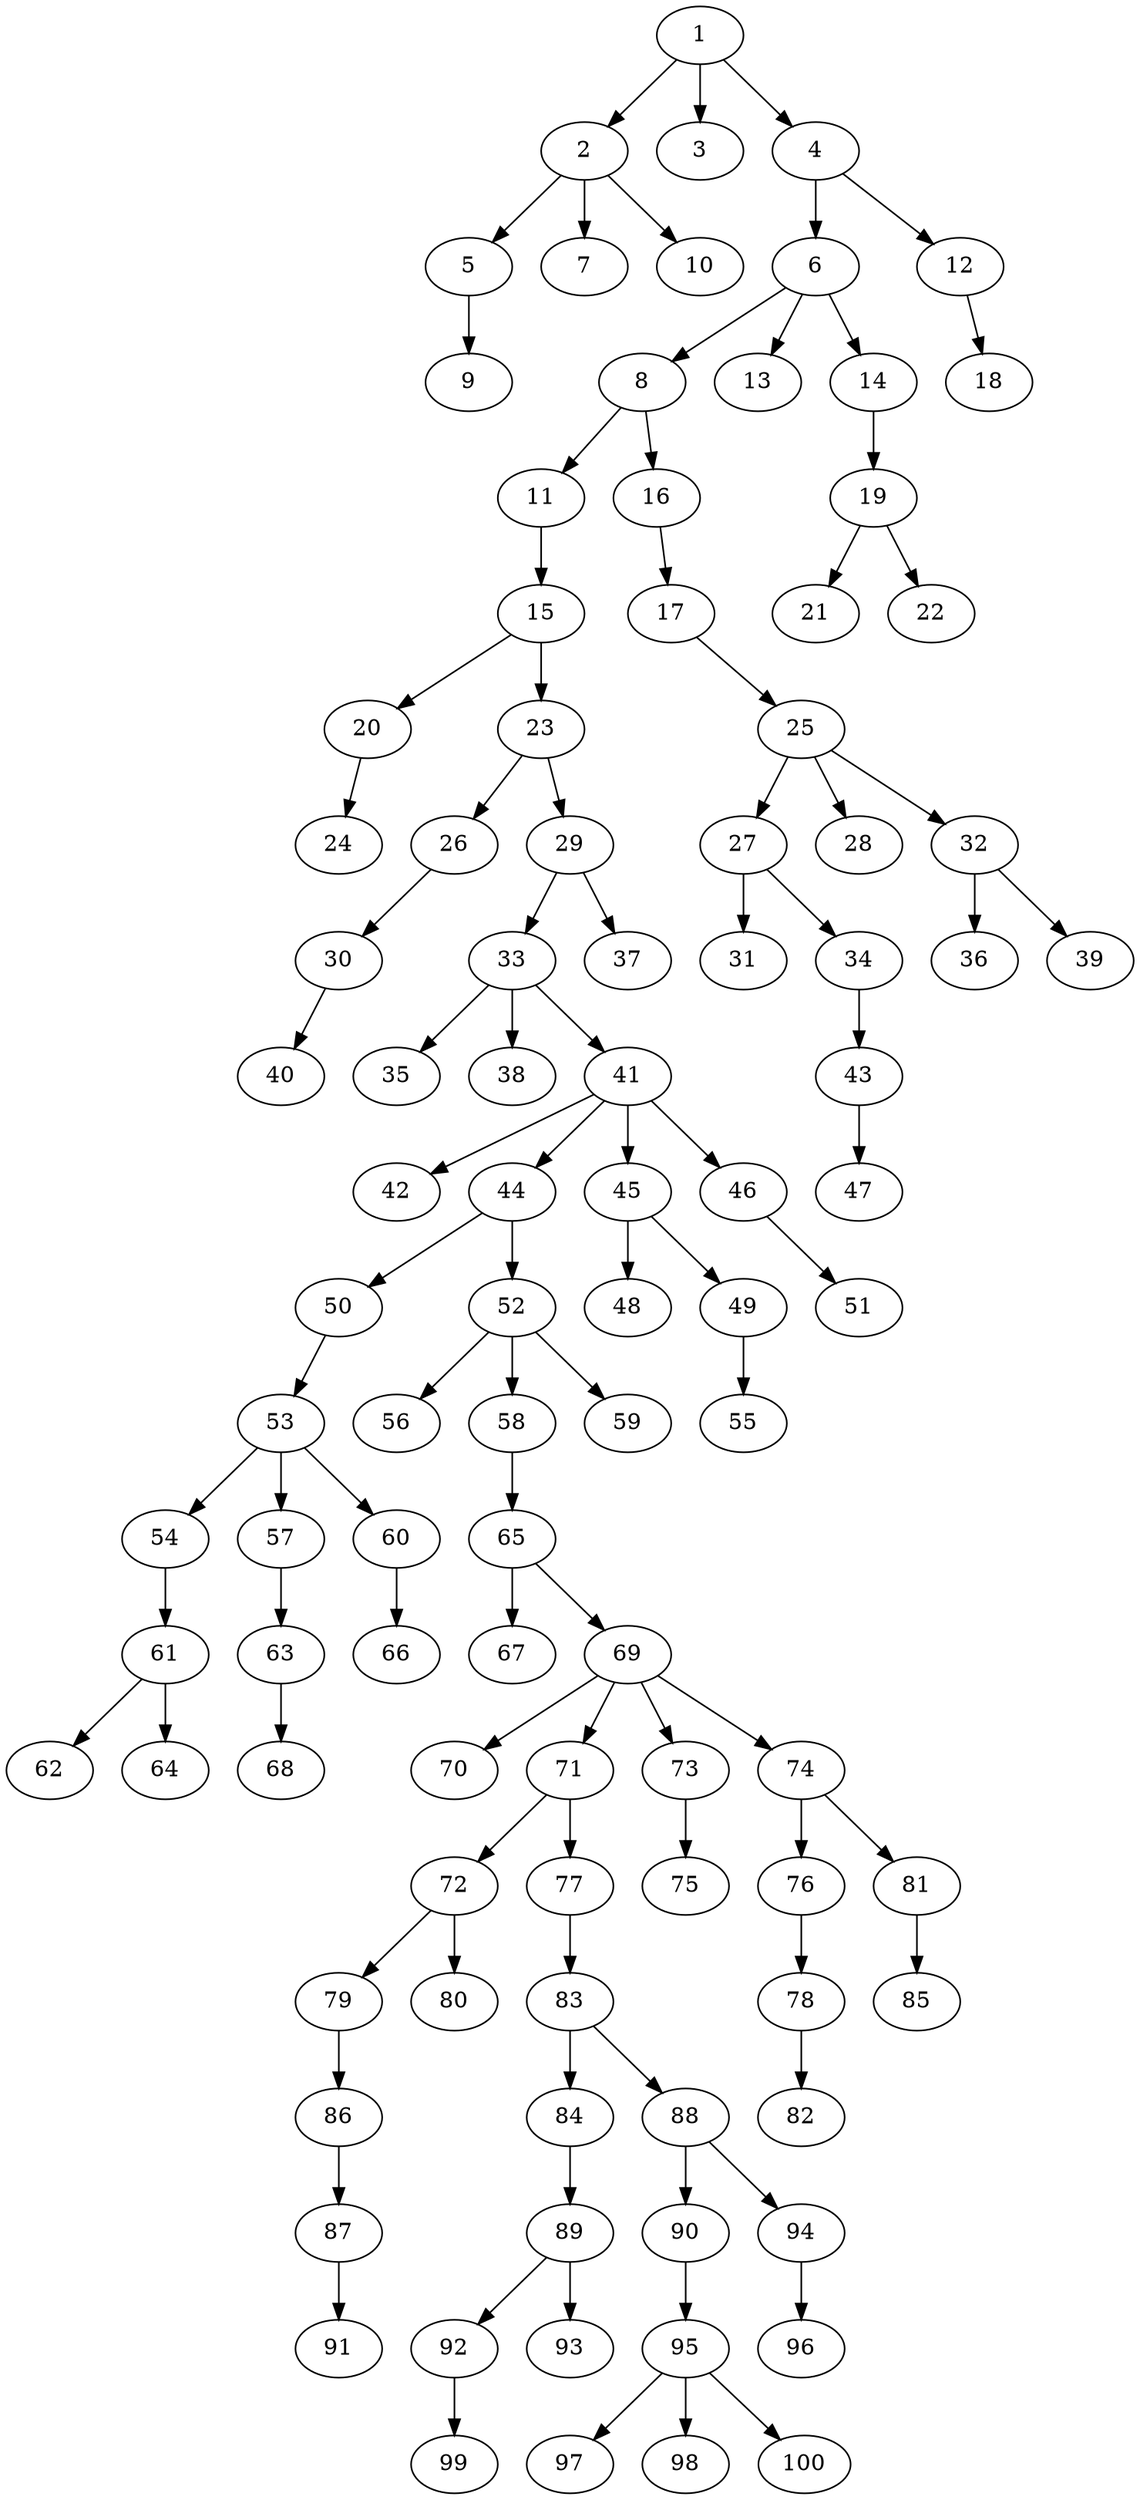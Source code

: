 // DAG automatically generated by daggen at Fri Aug  4 16:35:14 2017
// ./daggen --dot -n 100 --fat 0.2 --regular 0.2 --density 0.2 --jump 4 
digraph G {
  1 [size="134218", alpha="0.09"]
  1 -> 2 [size ="210"]
  1 -> 3 [size ="210"]
  1 -> 4 [size ="210"]
  2 [size="431097", alpha="0.04"]
  2 -> 5 [size ="679"]
  2 -> 7 [size ="679"]
  2 -> 10 [size ="679"]
  3 [size="10180", alpha="0.05"]
  4 [size="782758", alpha="0.06"]
  4 -> 6 [size ="679"]
  4 -> 12 [size ="679"]
  5 [size="134218", alpha="0.02"]
  5 -> 9 [size ="210"]
  6 [size="329159", alpha="0.10"]
  6 -> 8 [size ="302"]
  6 -> 13 [size ="302"]
  6 -> 14 [size ="302"]
  7 [size="381952", alpha="0.12"]
  8 [size="5672", alpha="0.05"]
  8 -> 11 [size ="302"]
  8 -> 16 [size ="302"]
  9 [size="3087", alpha="0.18"]
  10 [size="46077", alpha="0.16"]
  11 [size="38811", alpha="0.09"]
  11 -> 15 [size ="679"]
  12 [size="28991", alpha="0.10"]
  12 -> 18 [size ="75"]
  13 [size="915878", alpha="0.18"]
  14 [size="5886", alpha="0.01"]
  14 -> 19 [size ="302"]
  15 [size="789310", alpha="0.07"]
  15 -> 20 [size ="679"]
  15 -> 23 [size ="679"]
  16 [size="28991", alpha="0.12"]
  16 -> 17 [size ="75"]
  17 [size="8590", alpha="0.05"]
  17 -> 25 [size ="34"]
  18 [size="79714", alpha="0.01"]
  19 [size="368293", alpha="0.05"]
  19 -> 21 [size ="411"]
  19 -> 22 [size ="411"]
  20 [size="231928", alpha="0.13"]
  20 -> 24 [size ="302"]
  21 [size="28991", alpha="0.20"]
  22 [size="20831", alpha="0.04"]
  23 [size="246313", alpha="0.15"]
  23 -> 26 [size ="411"]
  23 -> 29 [size ="411"]
  24 [size="12880", alpha="0.12"]
  25 [size="8254", alpha="0.15"]
  25 -> 27 [size ="210"]
  25 -> 28 [size ="210"]
  25 -> 32 [size ="210"]
  26 [size="1078984", alpha="0.03"]
  26 -> 30 [size ="679"]
  27 [size="4152", alpha="0.01"]
  27 -> 31 [size ="134"]
  27 -> 34 [size ="134"]
  28 [size="231928", alpha="0.17"]
  29 [size="1073742", alpha="0.16"]
  29 -> 33 [size ="839"]
  29 -> 37 [size ="839"]
  30 [size="2298", alpha="0.16"]
  30 -> 40 [size ="75"]
  31 [size="104159", alpha="0.11"]
  32 [size="105338", alpha="0.00"]
  32 -> 36 [size ="75"]
  32 -> 39 [size ="75"]
  33 [size="485049", alpha="0.18"]
  33 -> 35 [size ="411"]
  33 -> 38 [size ="411"]
  33 -> 41 [size ="411"]
  34 [size="3536", alpha="0.13"]
  34 -> 43 [size ="75"]
  35 [size="1827", alpha="0.01"]
  36 [size="1073742", alpha="0.14"]
  37 [size="134218", alpha="0.20"]
  38 [size="549756", alpha="0.01"]
  39 [size="782758", alpha="0.12"]
  40 [size="195262", alpha="0.18"]
  41 [size="179439", alpha="0.15"]
  41 -> 42 [size ="210"]
  41 -> 44 [size ="210"]
  41 -> 45 [size ="210"]
  41 -> 46 [size ="210"]
  42 [size="313344", alpha="0.04"]
  43 [size="134218", alpha="0.05"]
  43 -> 47 [size ="210"]
  44 [size="134218", alpha="0.07"]
  44 -> 50 [size ="210"]
  44 -> 52 [size ="210"]
  45 [size="231928", alpha="0.12"]
  45 -> 48 [size ="302"]
  45 -> 49 [size ="302"]
  46 [size="98018", alpha="0.17"]
  46 -> 51 [size ="75"]
  47 [size="7171", alpha="0.05"]
  48 [size="18161", alpha="0.17"]
  49 [size="782758", alpha="0.16"]
  49 -> 55 [size ="679"]
  50 [size="1073742", alpha="0.13"]
  50 -> 53 [size ="839"]
  51 [size="21270", alpha="0.09"]
  52 [size="205491", alpha="0.06"]
  52 -> 56 [size ="302"]
  52 -> 58 [size ="302"]
  52 -> 59 [size ="302"]
  53 [size="28991", alpha="0.01"]
  53 -> 54 [size ="75"]
  53 -> 57 [size ="75"]
  53 -> 60 [size ="75"]
  54 [size="1073742", alpha="0.11"]
  54 -> 61 [size ="839"]
  55 [size="68719", alpha="0.11"]
  56 [size="1798", alpha="0.17"]
  57 [size="170531", alpha="0.19"]
  57 -> 63 [size ="411"]
  58 [size="4549", alpha="0.07"]
  58 -> 65 [size ="537"]
  59 [size="5432", alpha="0.09"]
  60 [size="1468", alpha="0.10"]
  60 -> 66 [size ="75"]
  61 [size="134218", alpha="0.15"]
  61 -> 62 [size ="210"]
  61 -> 64 [size ="210"]
  62 [size="549756", alpha="0.03"]
  63 [size="609048", alpha="0.14"]
  63 -> 68 [size ="411"]
  64 [size="1906", alpha="0.19"]
  65 [size="8590", alpha="0.06"]
  65 -> 67 [size ="34"]
  65 -> 69 [size ="34"]
  66 [size="782758", alpha="0.19"]
  67 [size="414", alpha="0.03"]
  68 [size="8218", alpha="0.08"]
  69 [size="782758", alpha="0.11"]
  69 -> 70 [size ="679"]
  69 -> 71 [size ="679"]
  69 -> 73 [size ="679"]
  69 -> 74 [size ="679"]
  70 [size="4176", alpha="0.01"]
  71 [size="782758", alpha="0.19"]
  71 -> 72 [size ="679"]
  71 -> 77 [size ="679"]
  72 [size="68719", alpha="0.03"]
  72 -> 79 [size ="134"]
  72 -> 80 [size ="134"]
  73 [size="97452", alpha="0.11"]
  73 -> 75 [size ="411"]
  74 [size="2866", alpha="0.07"]
  74 -> 76 [size ="134"]
  74 -> 81 [size ="134"]
  75 [size="7050", alpha="0.15"]
  76 [size="1073742", alpha="0.04"]
  76 -> 78 [size ="839"]
  77 [size="782758", alpha="0.17"]
  77 -> 83 [size ="679"]
  78 [size="549756", alpha="0.18"]
  78 -> 82 [size ="537"]
  79 [size="134218", alpha="0.01"]
  79 -> 86 [size ="210"]
  80 [size="597803", alpha="0.02"]
  81 [size="134218", alpha="0.05"]
  81 -> 85 [size ="210"]
  82 [size="780633", alpha="0.10"]
  83 [size="1546", alpha="0.14"]
  83 -> 84 [size ="34"]
  83 -> 88 [size ="34"]
  84 [size="9385", alpha="0.12"]
  84 -> 89 [size ="302"]
  85 [size="368293", alpha="0.02"]
  86 [size="692101", alpha="0.07"]
  86 -> 87 [size ="537"]
  87 [size="11523", alpha="0.17"]
  87 -> 91 [size ="302"]
  88 [size="459", alpha="0.16"]
  88 -> 90 [size ="34"]
  88 -> 94 [size ="34"]
  89 [size="683664", alpha="0.18"]
  89 -> 92 [size ="537"]
  89 -> 93 [size ="537"]
  90 [size="782758", alpha="0.06"]
  90 -> 95 [size ="679"]
  91 [size="3898", alpha="0.19"]
  92 [size="12535", alpha="0.06"]
  92 -> 99 [size ="679"]
  93 [size="4086", alpha="0.00"]
  94 [size="10939", alpha="0.18"]
  94 -> 96 [size ="411"]
  95 [size="687958", alpha="0.11"]
  95 -> 97 [size ="537"]
  95 -> 98 [size ="537"]
  95 -> 100 [size ="537"]
  96 [size="134218", alpha="0.04"]
  97 [size="927", alpha="0.12"]
  98 [size="68719", alpha="0.11"]
  99 [size="8590", alpha="0.17"]
  100 [size="231928", alpha="0.10"]
}
